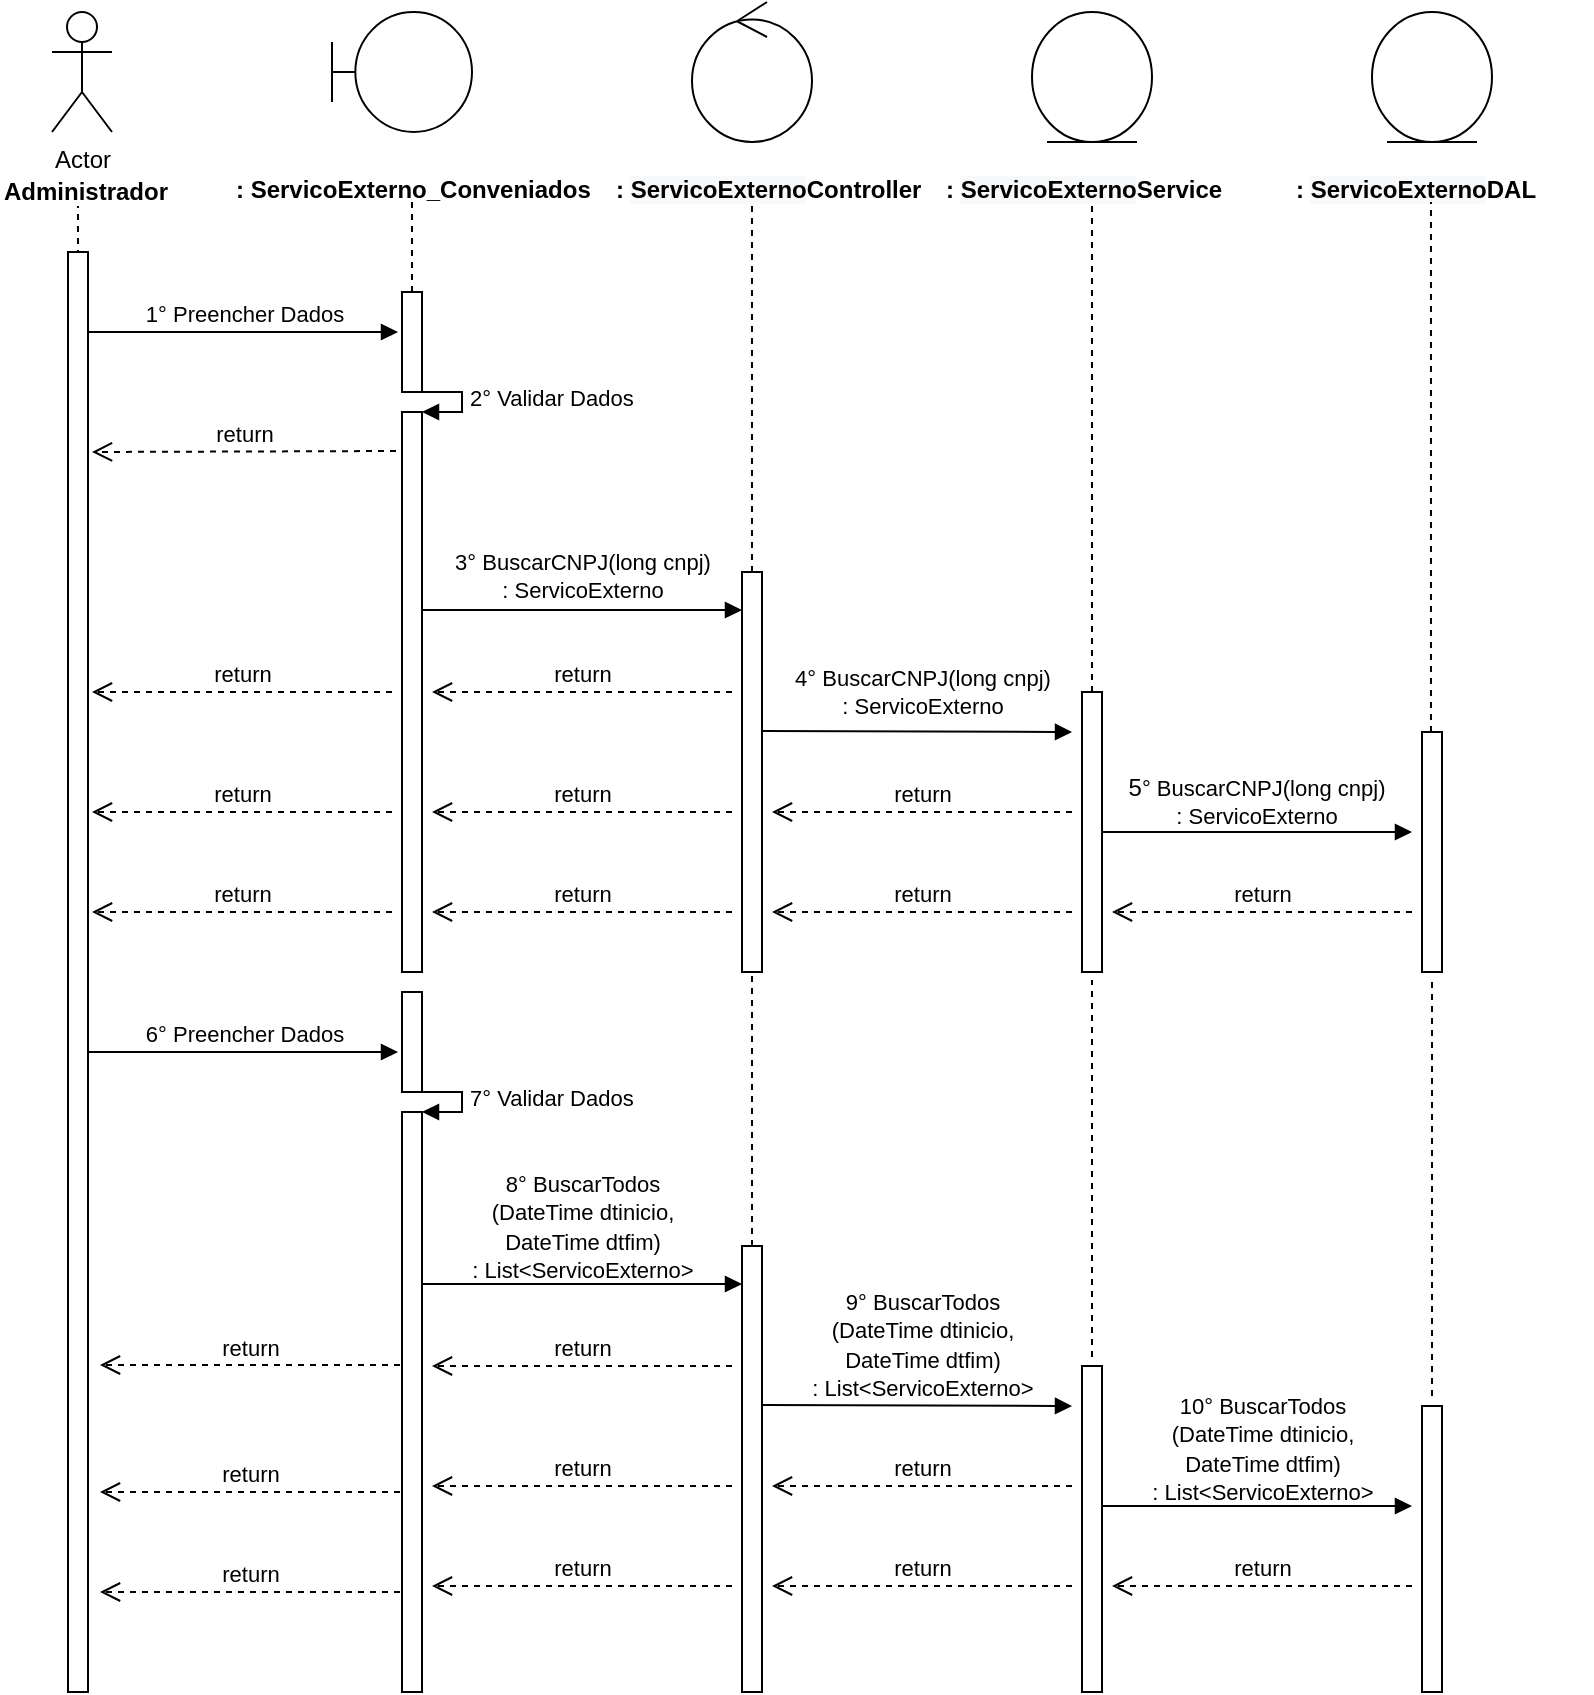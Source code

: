 <mxfile type="device" version="12.2.9" pages="1"><diagram id="5PIvMLJFDgbBGWH3Ssnq" name="Page-1"><mxGraphModel grid="1" shadow="0" math="0" pageHeight="1169" pageWidth="827" pageScale="1" page="1" fold="1" arrows="1" connect="1" tooltips="1" guides="1" gridSize="10" dy="599" dx="1038"><root><mxCell id="0"/><mxCell id="1" parent="0"/><mxCell id="0rl8sCd2smoYntP0GRUY-1" value="Actor" parent="1" vertex="1" style="shape=umlActor;verticalLabelPosition=bottom;labelBackgroundColor=#ffffff;verticalAlign=top;html=1;"><mxGeometry as="geometry" height="60" width="30" y="40" x="120"/></mxCell><mxCell id="0rl8sCd2smoYntP0GRUY-3" value="&lt;b&gt;Administrador&lt;/b&gt;" parent="1" vertex="1" style="text;html=1;resizable=0;points=[];autosize=1;align=left;verticalAlign=top;spacingTop=-4;"><mxGeometry as="geometry" height="20" width="100" y="120" x="94"/></mxCell><mxCell id="0rl8sCd2smoYntP0GRUY-4" value="" parent="1" style="endArrow=none;dashed=1;html=1;entryX=0.511;entryY=1.25;entryDx=0;entryDy=0;entryPerimeter=0;" edge="1"><mxGeometry as="geometry" height="50" width="50" relative="1"><mxPoint as="sourcePoint" y="480" x="133"/><mxPoint as="targetPoint" y="137" x="132.99"/></mxGeometry></mxCell><mxCell id="0rl8sCd2smoYntP0GRUY-8" value="" parent="1" vertex="1" style="shape=umlBoundary;whiteSpace=wrap;html=1;"><mxGeometry as="geometry" height="60" width="70" y="40" x="260"/></mxCell><mxCell id="0rl8sCd2smoYntP0GRUY-11" value="&lt;b style=&quot;color: rgb(0 , 0 , 0) ; font-family: &amp;#34;helvetica&amp;#34; ; font-size: 12px ; font-style: normal ; font-variant: normal ; font-weight: 700 ; letter-spacing: normal ; text-align: left ; text-decoration: none ; text-indent: 0px ; text-transform: none ; white-space: nowrap ; word-spacing: 0px&quot;&gt;: ServicoExterno_Conveniados&lt;/b&gt;" parent="1" vertex="1" style="text;html=1;"><mxGeometry as="geometry" height="30" width="150" y="115" x="210"/></mxCell><mxCell id="0rl8sCd2smoYntP0GRUY-12" source="0rl8sCd2smoYntP0GRUY-24" value="" parent="1" style="endArrow=none;dashed=1;html=1;entryX=0.511;entryY=1.25;entryDx=0;entryDy=0;entryPerimeter=0;" edge="1"><mxGeometry as="geometry" height="50" width="50" relative="1"><mxPoint as="sourcePoint" y="480" x="300"/><mxPoint as="targetPoint" y="135" x="299.99"/></mxGeometry></mxCell><mxCell id="0rl8sCd2smoYntP0GRUY-13" value="" parent="1" vertex="1" style="ellipse;shape=umlControl;whiteSpace=wrap;html=1;"><mxGeometry as="geometry" height="70" width="60" y="35" x="440"/></mxCell><mxCell id="0rl8sCd2smoYntP0GRUY-14" value="&lt;b&gt;: &lt;/b&gt;&lt;span style=&quot;display: inline ; float: none ; background-color: rgb(248 , 249 , 250) ; color: rgb(0 , 0 , 0) ; font-family: &amp;#34;helvetica&amp;#34; ; font-size: 12px ; font-style: normal ; font-variant: normal ; font-weight: 700 ; letter-spacing: normal ; text-align: left ; text-decoration: none ; text-indent: 0px ; text-transform: none ; white-space: nowrap ; word-spacing: 0px&quot;&gt;ServicoExterno&lt;/span&gt;&lt;b&gt;Controller&lt;/b&gt;" parent="1" vertex="1" style="text;html=1;"><mxGeometry as="geometry" height="30" width="150" y="115" x="400"/></mxCell><mxCell id="0rl8sCd2smoYntP0GRUY-15" source="0rl8sCd2smoYntP0GRUY-33" value="" parent="1" style="endArrow=none;dashed=1;html=1;entryX=0.511;entryY=1.25;entryDx=0;entryDy=0;entryPerimeter=0;" edge="1"><mxGeometry as="geometry" height="50" width="50" relative="1"><mxPoint as="sourcePoint" y="480" x="470"/><mxPoint as="targetPoint" y="135" x="469.99"/></mxGeometry></mxCell><mxCell id="0rl8sCd2smoYntP0GRUY-16" value="" parent="1" vertex="1" style="ellipse;shape=umlEntity;whiteSpace=wrap;html=1;"><mxGeometry as="geometry" height="65" width="60" y="40" x="610"/></mxCell><mxCell id="0rl8sCd2smoYntP0GRUY-17" value="&lt;b&gt;: &lt;/b&gt;&lt;span style=&quot;display: inline ; float: none ; background-color: rgb(248 , 249 , 250) ; color: rgb(0 , 0 , 0) ; font-family: &amp;#34;helvetica&amp;#34; ; font-size: 12px ; font-style: normal ; font-variant: normal ; font-weight: 700 ; letter-spacing: normal ; text-align: left ; text-decoration: none ; text-indent: 0px ; text-transform: none ; white-space: nowrap ; word-spacing: 0px&quot;&gt;ServicoExterno&lt;/span&gt;&lt;b&gt;Service&lt;/b&gt;" parent="1" vertex="1" style="text;html=1;"><mxGeometry as="geometry" height="30" width="150" y="115" x="565"/></mxCell><mxCell id="0rl8sCd2smoYntP0GRUY-18" value="" parent="1" vertex="1" style="ellipse;shape=umlEntity;whiteSpace=wrap;html=1;"><mxGeometry as="geometry" height="65" width="60" y="40" x="780"/></mxCell><mxCell id="0rl8sCd2smoYntP0GRUY-19" value="&lt;b&gt;: &lt;/b&gt;&lt;span style=&quot;display: inline ; float: none ; background-color: rgb(248 , 249 , 250) ; color: rgb(0 , 0 , 0) ; font-family: &amp;#34;helvetica&amp;#34; ; font-size: 12px ; font-style: normal ; font-variant: normal ; font-weight: 700 ; letter-spacing: normal ; text-align: left ; text-decoration: none ; text-indent: 0px ; text-transform: none ; white-space: nowrap ; word-spacing: 0px&quot;&gt;ServicoExterno&lt;/span&gt;&lt;b&gt;DAL&lt;/b&gt;" parent="1" vertex="1" style="text;html=1;"><mxGeometry as="geometry" height="30" width="150" y="115" x="740"/></mxCell><mxCell id="0rl8sCd2smoYntP0GRUY-20" source="0rl8sCd2smoYntP0GRUY-40" value="" parent="1" style="endArrow=none;dashed=1;html=1;entryX=0.511;entryY=1.25;entryDx=0;entryDy=0;entryPerimeter=0;" edge="1"><mxGeometry as="geometry" height="50" width="50" relative="1"><mxPoint as="sourcePoint" y="479" x="640"/><mxPoint as="targetPoint" y="134" x="639.99"/></mxGeometry></mxCell><mxCell id="0rl8sCd2smoYntP0GRUY-21" source="0rl8sCd2smoYntP0GRUY-45" value="" parent="1" style="endArrow=none;dashed=1;html=1;entryX=0.511;entryY=1.25;entryDx=0;entryDy=0;entryPerimeter=0;" edge="1"><mxGeometry as="geometry" height="50" width="50" relative="1"><mxPoint as="sourcePoint" y="480" x="809.5"/><mxPoint as="targetPoint" y="135" x="809.49"/></mxGeometry></mxCell><mxCell id="0rl8sCd2smoYntP0GRUY-22" source="0rl8sCd2smoYntP0GRUY-37" value="1° Preencher Dados" parent="1" style="html=1;verticalAlign=bottom;endArrow=block;" edge="1"><mxGeometry as="geometry" width="80" relative="1"><mxPoint as="sourcePoint" y="200" x="133"/><mxPoint as="targetPoint" y="200" x="293"/><mxPoint as="offset"/></mxGeometry></mxCell><mxCell id="0rl8sCd2smoYntP0GRUY-24" value="" parent="1" vertex="1" style="html=1;points=[];perimeter=orthogonalPerimeter;"><mxGeometry as="geometry" height="50" width="10" y="180" x="295"/></mxCell><mxCell id="0rl8sCd2smoYntP0GRUY-25" source="0rl8sCd2smoYntP0GRUY-26" value="" parent="1" style="endArrow=none;dashed=1;html=1;entryX=0.511;entryY=1.25;entryDx=0;entryDy=0;entryPerimeter=0;" edge="1" target="0rl8sCd2smoYntP0GRUY-24"><mxGeometry as="geometry" height="50" width="50" relative="1"><mxPoint as="sourcePoint" y="480" x="300"/><mxPoint as="targetPoint" y="135" x="299.99"/></mxGeometry></mxCell><mxCell id="0rl8sCd2smoYntP0GRUY-27" value="2° Validar Dados" parent="1" style="edgeStyle=orthogonalEdgeStyle;html=1;align=left;spacingLeft=2;endArrow=block;rounded=0;entryX=1;entryY=0;" edge="1" target="0rl8sCd2smoYntP0GRUY-26"><mxGeometry as="geometry" relative="1"><mxPoint as="sourcePoint" y="230" x="300"/><Array as="points"><mxPoint y="230" x="325"/></Array></mxGeometry></mxCell><mxCell id="0rl8sCd2smoYntP0GRUY-26" value="" parent="1" vertex="1" style="html=1;points=[];perimeter=orthogonalPerimeter;"><mxGeometry as="geometry" height="280" width="10" y="240" x="295"/></mxCell><mxCell id="0rl8sCd2smoYntP0GRUY-29" value="return" parent="1" style="html=1;verticalAlign=bottom;endArrow=open;dashed=1;endSize=8;" edge="1"><mxGeometry as="geometry" relative="1"><mxPoint as="sourcePoint" y="259.5" x="292"/><mxPoint as="targetPoint" y="260" x="140"/></mxGeometry></mxCell><mxCell id="0rl8sCd2smoYntP0GRUY-30" value="" parent="1" style="html=1;verticalAlign=bottom;endArrow=block;" edge="1"><mxGeometry as="geometry" width="80" relative="1"><mxPoint as="sourcePoint" y="339" x="305"/><mxPoint as="targetPoint" y="339" x="465"/></mxGeometry></mxCell><mxCell id="0rl8sCd2smoYntP0GRUY-31" value="&lt;div&gt;&lt;/div&gt;&lt;span style=&quot;font-size: 11px ; background-color: rgb(255 , 255 , 255)&quot;&gt;3°&amp;nbsp;BuscarCNPJ(long cnpj)&lt;br&gt;: ServicoExterno&lt;/span&gt;" parent="1" vertex="1" style="text;html=1;resizable=0;points=[];autosize=1;align=center;verticalAlign=top;spacingTop=-4;"><mxGeometry as="geometry" height="30" width="140" y="305" x="315"/></mxCell><mxCell id="0rl8sCd2smoYntP0GRUY-33" value="" parent="1" vertex="1" style="html=1;points=[];perimeter=orthogonalPerimeter;"><mxGeometry as="geometry" height="200" width="10" y="320" x="465"/></mxCell><mxCell id="0rl8sCd2smoYntP0GRUY-35" value="return" parent="1" style="html=1;verticalAlign=bottom;endArrow=open;dashed=1;endSize=8;" edge="1"><mxGeometry as="geometry" relative="1"><mxPoint as="sourcePoint" y="380" x="460"/><mxPoint as="targetPoint" y="380" x="310"/></mxGeometry></mxCell><mxCell id="0rl8sCd2smoYntP0GRUY-36" value="return" parent="1" style="html=1;verticalAlign=bottom;endArrow=open;dashed=1;endSize=8;" edge="1"><mxGeometry as="geometry" relative="1"><mxPoint as="sourcePoint" y="380" x="290"/><mxPoint as="targetPoint" y="380" x="140"/></mxGeometry></mxCell><mxCell id="0rl8sCd2smoYntP0GRUY-37" value="" parent="1" vertex="1" style="html=1;points=[];perimeter=orthogonalPerimeter;"><mxGeometry as="geometry" height="720" width="10" y="160" x="128"/></mxCell><mxCell id="0rl8sCd2smoYntP0GRUY-39" value="" parent="1" style="html=1;verticalAlign=bottom;endArrow=block;" edge="1"><mxGeometry as="geometry" width="80" relative="1"><mxPoint as="sourcePoint" y="399.5" x="475"/><mxPoint as="targetPoint" y="400" x="630"/></mxGeometry></mxCell><mxCell id="0rl8sCd2smoYntP0GRUY-40" value="" parent="1" vertex="1" style="html=1;points=[];perimeter=orthogonalPerimeter;"><mxGeometry as="geometry" height="140" width="10" y="380" x="635"/></mxCell><mxCell id="0rl8sCd2smoYntP0GRUY-42" value="return" parent="1" style="html=1;verticalAlign=bottom;endArrow=open;dashed=1;endSize=8;" edge="1"><mxGeometry as="geometry" relative="1"><mxPoint as="sourcePoint" y="440" x="630"/><mxPoint as="targetPoint" y="440" x="480"/></mxGeometry></mxCell><mxCell id="0rl8sCd2smoYntP0GRUY-43" value="return" parent="1" style="html=1;verticalAlign=bottom;endArrow=open;dashed=1;endSize=8;" edge="1"><mxGeometry as="geometry" relative="1"><mxPoint as="sourcePoint" y="440" x="460"/><mxPoint as="targetPoint" y="440" x="310"/></mxGeometry></mxCell><mxCell id="0rl8sCd2smoYntP0GRUY-44" value="return" parent="1" style="html=1;verticalAlign=bottom;endArrow=open;dashed=1;endSize=8;" edge="1"><mxGeometry as="geometry" relative="1"><mxPoint as="sourcePoint" y="440" x="290"/><mxPoint as="targetPoint" y="440" x="140"/></mxGeometry></mxCell><mxCell id="0rl8sCd2smoYntP0GRUY-45" value="" parent="1" vertex="1" style="html=1;points=[];perimeter=orthogonalPerimeter;"><mxGeometry as="geometry" height="120" width="10" y="400" x="805"/></mxCell><mxCell id="0rl8sCd2smoYntP0GRUY-48" value="&lt;span style=&quot;color: rgba(0 , 0 , 0 , 0) ; font-family: monospace ; font-size: 0px&quot;&gt;%3CmxGraphModel%3E%3Croot%3E%3CmxCell%20id%3D%220%22%2F%3E%3CmxCell%20id%3D%221%22%20parent%3D%220%22%2F%3E%3CmxCell%20id%3D%222%22%20value%3D%22%26lt%3Bdiv%26gt%3B%26lt%3B%2Fdiv%26gt%3B%26lt%3Bspan%20style%3D%26quot%3Bfont-size%3A%2011px%20%3B%20background-color%3A%20rgb(255%20%2C%20255%20%2C%20255)%26quot%3B%26gt%3B3%C2%B0%26amp%3Bnbsp%3B%26lt%3B%2Fspan%26gt%3B%26lt%3Bspan%20style%3D%26quot%3Bfont-size%3A%2011px%26quot%3B%26gt%3BBuscarCPF(string%20cpf)%26lt%3Bbr%26gt%3B%26lt%3B%2Fspan%26gt%3B%3A%20Cliente%22%20style%3D%22text%3Bhtml%3D1%3Bresizable%3D0%3Bpoints%3D%5B%5D%3Bautosize%3D1%3Balign%3Dcenter%3BverticalAlign%3Dtop%3BspacingTop%3D-4%3B%22%20vertex%3D%221%22%20parent%3D%221%22%3E%3CmxGeometry%20x%3D%22315%22%20y%3D%22305%22%20width%3D%22140%22%20height%3D%2230%22%20as%3D%22geometry%22%2F%3E%3C%2FmxCell%3E%3C%2Froot%3E%3C%2FmxGraphModel%3E&lt;/span&gt;" parent="1" vertex="1" style="text;html=1;resizable=0;points=[];autosize=1;align=center;verticalAlign=top;spacingTop=-4;"><mxGeometry as="geometry" height="20" width="20" y="378" x="712"/></mxCell><mxCell id="0rl8sCd2smoYntP0GRUY-49" value="" parent="1" style="html=1;verticalAlign=bottom;endArrow=block;" edge="1"><mxGeometry as="geometry" width="80" relative="1"><mxPoint as="sourcePoint" y="450" x="645"/><mxPoint as="targetPoint" y="450" x="800"/></mxGeometry></mxCell><mxCell id="0rl8sCd2smoYntP0GRUY-50" value="return" parent="1" style="html=1;verticalAlign=bottom;endArrow=open;dashed=1;endSize=8;" edge="1"><mxGeometry as="geometry" relative="1"><mxPoint as="sourcePoint" y="490" x="800"/><mxPoint as="targetPoint" y="490" x="650"/></mxGeometry></mxCell><mxCell id="0rl8sCd2smoYntP0GRUY-51" value="return" parent="1" style="html=1;verticalAlign=bottom;endArrow=open;dashed=1;endSize=8;" edge="1"><mxGeometry as="geometry" relative="1"><mxPoint as="sourcePoint" y="490" x="630"/><mxPoint as="targetPoint" y="490" x="480"/></mxGeometry></mxCell><mxCell id="0rl8sCd2smoYntP0GRUY-52" value="return" parent="1" style="html=1;verticalAlign=bottom;endArrow=open;dashed=1;endSize=8;" edge="1"><mxGeometry as="geometry" relative="1"><mxPoint as="sourcePoint" y="490" x="460"/><mxPoint as="targetPoint" y="490" x="310"/></mxGeometry></mxCell><mxCell id="0rl8sCd2smoYntP0GRUY-53" value="return" parent="1" style="html=1;verticalAlign=bottom;endArrow=open;dashed=1;endSize=8;" edge="1"><mxGeometry as="geometry" relative="1"><mxPoint as="sourcePoint" y="490" x="290"/><mxPoint as="targetPoint" y="490" x="140"/></mxGeometry></mxCell><mxCell id="S4kyUhtrnIoQauVXg2KH-1" value="6° Preencher Dados" parent="1" style="html=1;verticalAlign=bottom;endArrow=block;" edge="1"><mxGeometry as="geometry" width="80" relative="1"><mxPoint as="sourcePoint" y="560" x="138"/><mxPoint as="targetPoint" y="560" x="293"/><mxPoint as="offset"/></mxGeometry></mxCell><mxCell id="S4kyUhtrnIoQauVXg2KH-3" value="" parent="1" vertex="1" style="html=1;points=[];perimeter=orthogonalPerimeter;"><mxGeometry as="geometry" height="50" width="10" y="530" x="295"/></mxCell><mxCell id="S4kyUhtrnIoQauVXg2KH-4" value="7° Validar Dados" parent="1" style="edgeStyle=orthogonalEdgeStyle;html=1;align=left;spacingLeft=2;endArrow=block;rounded=0;entryX=1;entryY=0;" edge="1"><mxGeometry as="geometry" relative="1"><mxPoint as="sourcePoint" y="580" x="300"/><Array as="points"><mxPoint y="580" x="325"/></Array><mxPoint as="targetPoint" y="590" x="305"/></mxGeometry></mxCell><mxCell id="S4kyUhtrnIoQauVXg2KH-5" value="" parent="1" vertex="1" style="html=1;points=[];perimeter=orthogonalPerimeter;"><mxGeometry as="geometry" height="290" width="10" y="590" x="295"/></mxCell><mxCell id="S4kyUhtrnIoQauVXg2KH-6" value="&lt;span style=&quot;font-size: 11px ; background-color: rgb(255 , 255 , 255)&quot;&gt;8°&amp;nbsp;&lt;/span&gt;&lt;span style=&quot;font-size: 11px&quot;&gt;BuscarTodos&lt;br&gt;(DateTime dtinicio, &lt;br&gt;DateTime dtfim)&lt;br&gt;: List&amp;lt;ServicoExterno&amp;gt;&lt;br&gt;&lt;/span&gt;&lt;div&gt;&lt;/div&gt;" parent="1" vertex="1" style="text;html=1;resizable=0;points=[];autosize=1;align=center;verticalAlign=top;spacingTop=-4;"><mxGeometry as="geometry" height="60" width="130" y="616" x="320"/></mxCell><mxCell id="S4kyUhtrnIoQauVXg2KH-21" value="" parent="1" style="html=1;verticalAlign=bottom;endArrow=block;" edge="1"><mxGeometry as="geometry" width="80" relative="1"><mxPoint as="sourcePoint" y="676" x="305"/><mxPoint as="targetPoint" y="676" x="465"/></mxGeometry></mxCell><mxCell id="S4kyUhtrnIoQauVXg2KH-22" value="" parent="1" vertex="1" style="html=1;points=[];perimeter=orthogonalPerimeter;"><mxGeometry as="geometry" height="223" width="10" y="657" x="465"/></mxCell><mxCell id="S4kyUhtrnIoQauVXg2KH-23" value="return" parent="1" style="html=1;verticalAlign=bottom;endArrow=open;dashed=1;endSize=8;" edge="1"><mxGeometry as="geometry" relative="1"><mxPoint as="sourcePoint" y="717" x="460"/><mxPoint as="targetPoint" y="717" x="310"/></mxGeometry></mxCell><mxCell id="S4kyUhtrnIoQauVXg2KH-25" value="" parent="1" style="html=1;verticalAlign=bottom;endArrow=block;" edge="1"><mxGeometry as="geometry" width="80" relative="1"><mxPoint as="sourcePoint" y="736.5" x="475"/><mxPoint as="targetPoint" y="737" x="630"/></mxGeometry></mxCell><mxCell id="S4kyUhtrnIoQauVXg2KH-26" value="" parent="1" vertex="1" style="html=1;points=[];perimeter=orthogonalPerimeter;"><mxGeometry as="geometry" height="163" width="10" y="717" x="635"/></mxCell><mxCell id="S4kyUhtrnIoQauVXg2KH-27" value="return" parent="1" style="html=1;verticalAlign=bottom;endArrow=open;dashed=1;endSize=8;" edge="1"><mxGeometry as="geometry" relative="1"><mxPoint as="sourcePoint" y="777" x="630"/><mxPoint as="targetPoint" y="777" x="480"/></mxGeometry></mxCell><mxCell id="S4kyUhtrnIoQauVXg2KH-28" value="return" parent="1" style="html=1;verticalAlign=bottom;endArrow=open;dashed=1;endSize=8;" edge="1"><mxGeometry as="geometry" relative="1"><mxPoint as="sourcePoint" y="777" x="460"/><mxPoint as="targetPoint" y="777" x="310"/></mxGeometry></mxCell><mxCell id="S4kyUhtrnIoQauVXg2KH-29" value="" parent="1" vertex="1" style="html=1;points=[];perimeter=orthogonalPerimeter;"><mxGeometry as="geometry" height="143" width="10" y="737" x="805"/></mxCell><mxCell id="S4kyUhtrnIoQauVXg2KH-31" value="" parent="1" style="html=1;verticalAlign=bottom;endArrow=block;" edge="1"><mxGeometry as="geometry" width="80" relative="1"><mxPoint as="sourcePoint" y="787" x="645"/><mxPoint as="targetPoint" y="787" x="800"/></mxGeometry></mxCell><mxCell id="S4kyUhtrnIoQauVXg2KH-32" value="return" parent="1" style="html=1;verticalAlign=bottom;endArrow=open;dashed=1;endSize=8;" edge="1"><mxGeometry as="geometry" relative="1"><mxPoint as="sourcePoint" y="827" x="800"/><mxPoint as="targetPoint" y="827" x="650"/></mxGeometry></mxCell><mxCell id="S4kyUhtrnIoQauVXg2KH-33" value="return" parent="1" style="html=1;verticalAlign=bottom;endArrow=open;dashed=1;endSize=8;" edge="1"><mxGeometry as="geometry" relative="1"><mxPoint as="sourcePoint" y="827" x="630"/><mxPoint as="targetPoint" y="827" x="480"/></mxGeometry></mxCell><mxCell id="S4kyUhtrnIoQauVXg2KH-34" value="return" parent="1" style="html=1;verticalAlign=bottom;endArrow=open;dashed=1;endSize=8;" edge="1"><mxGeometry as="geometry" relative="1"><mxPoint as="sourcePoint" y="827" x="460"/><mxPoint as="targetPoint" y="827" x="310"/></mxGeometry></mxCell><mxCell id="S4kyUhtrnIoQauVXg2KH-38" value="return" parent="1" style="html=1;verticalAlign=bottom;endArrow=open;dashed=1;endSize=8;" edge="1"><mxGeometry as="geometry" relative="1"><mxPoint as="sourcePoint" y="716.5" x="294"/><mxPoint as="targetPoint" y="716.5" x="144"/></mxGeometry></mxCell><mxCell id="S4kyUhtrnIoQauVXg2KH-39" value="return" parent="1" style="html=1;verticalAlign=bottom;endArrow=open;dashed=1;endSize=8;" edge="1"><mxGeometry as="geometry" relative="1"><mxPoint as="sourcePoint" y="780" x="294"/><mxPoint as="targetPoint" y="780" x="144"/></mxGeometry></mxCell><mxCell id="S4kyUhtrnIoQauVXg2KH-40" value="return" parent="1" style="html=1;verticalAlign=bottom;endArrow=open;dashed=1;endSize=8;" edge="1"><mxGeometry as="geometry" relative="1"><mxPoint as="sourcePoint" y="830" x="294"/><mxPoint as="targetPoint" y="830" x="144"/></mxGeometry></mxCell><mxCell id="S4kyUhtrnIoQauVXg2KH-41" source="S4kyUhtrnIoQauVXg2KH-22" value="" parent="1" style="endArrow=none;dashed=1;html=1;" edge="1"><mxGeometry as="geometry" height="50" width="50" relative="1"><mxPoint as="sourcePoint" y="600" x="470"/><mxPoint as="targetPoint" y="520" x="470"/></mxGeometry></mxCell><mxCell id="S4kyUhtrnIoQauVXg2KH-42" value="" parent="1" style="endArrow=none;dashed=1;html=1;" edge="1"><mxGeometry as="geometry" height="50" width="50" relative="1"><mxPoint as="sourcePoint" y="712.5" x="640"/><mxPoint as="targetPoint" y="524" x="640"/></mxGeometry></mxCell><mxCell id="S4kyUhtrnIoQauVXg2KH-43" value="" parent="1" style="endArrow=none;dashed=1;html=1;" edge="1"><mxGeometry as="geometry" height="50" width="50" relative="1"><mxPoint as="sourcePoint" y="732" x="810"/><mxPoint as="targetPoint" y="523.5" x="810"/></mxGeometry></mxCell><mxCell id="hW2WjeyCSVFAq0tHhkj9-2" value="&lt;div&gt;&lt;/div&gt;&lt;span style=&quot;font-size: 11px ; background-color: rgb(255 , 255 , 255)&quot;&gt;4°&lt;span style=&quot;background-color: rgb(255 , 255 , 255) ; color: rgb(0 , 0 , 0) ; font-family: &amp;#34;helvetica&amp;#34; ; font-size: 11px ; font-style: normal ; font-variant: normal ; font-weight: 400 ; letter-spacing: normal ; text-align: center ; text-decoration: none ; text-indent: 0px ; text-transform: none ; white-space: nowrap ; word-spacing: 0px&quot;&gt; BuscarCNPJ(long cnpj)&lt;br&gt;&lt;/span&gt;&lt;span style=&quot;background-color: rgb(255 , 255 , 255) ; color: rgb(0 , 0 , 0) ; font-family: &amp;#34;helvetica&amp;#34; ; font-size: 11px ; font-style: normal ; font-variant: normal ; font-weight: 400 ; letter-spacing: normal ; text-align: center ; text-decoration: none ; text-indent: 0px ; text-transform: none ; white-space: nowrap ; word-spacing: 0px&quot;&gt;: ServicoExterno&lt;/span&gt;&lt;/span&gt;" parent="1" vertex="1" style="text;html=1;resizable=0;points=[];autosize=1;align=center;verticalAlign=top;spacingTop=-4;"><mxGeometry as="geometry" height="30" width="140" y="363" x="485"/></mxCell><mxCell id="hW2WjeyCSVFAq0tHhkj9-4" value="&lt;span style=&quot;font-size: 11px ; background-color: rgb(255 , 255 , 255)&quot;&gt;9°&amp;nbsp;&lt;/span&gt;&lt;span style=&quot;font-size: 11px&quot;&gt;BuscarTodos&lt;br&gt;(DateTime dtinicio, &lt;br&gt;DateTime dtfim)&lt;br&gt;: List&amp;lt;ServicoExterno&amp;gt;&lt;br&gt;&lt;/span&gt;&lt;div&gt;&lt;/div&gt;" parent="1" vertex="1" style="text;html=1;resizable=0;points=[];autosize=1;align=center;verticalAlign=top;spacingTop=-4;"><mxGeometry as="geometry" height="60" width="130" y="675" x="490"/></mxCell><mxCell id="hW2WjeyCSVFAq0tHhkj9-7" value="&lt;span style=&quot;font-size: 11px ; background-color: rgb(255 , 255 , 255)&quot;&gt;10°&amp;nbsp;&lt;/span&gt;&lt;span style=&quot;font-size: 11px&quot;&gt;BuscarTodos&lt;br&gt;(DateTime dtinicio, &lt;br&gt;DateTime dtfim)&lt;br&gt;: List&amp;lt;ServicoExterno&amp;gt;&lt;br&gt;&lt;/span&gt;&lt;div&gt;&lt;/div&gt;" parent="1" vertex="1" style="text;html=1;resizable=0;points=[];autosize=1;align=center;verticalAlign=top;spacingTop=-4;"><mxGeometry as="geometry" height="60" width="130" y="727" x="660"/></mxCell><mxCell id="GJZwB-CEIYJRfDGaXgXb-1" value="&lt;div&gt;&lt;/div&gt;5&lt;span style=&quot;font-size: 11px ; background-color: rgb(255 , 255 , 255)&quot;&gt;°&lt;span style=&quot;background-color: rgb(255 , 255 , 255) ; color: rgb(0 , 0 , 0) ; font-family: &amp;#34;helvetica&amp;#34; ; font-size: 11px ; font-style: normal ; font-variant: normal ; font-weight: 400 ; letter-spacing: normal ; text-align: center ; text-decoration: none ; text-indent: 0px ; text-transform: none ; white-space: nowrap ; word-spacing: 0px&quot;&gt; BuscarCNPJ(long cnpj)&lt;br&gt;&lt;/span&gt;&lt;span style=&quot;background-color: rgb(255 , 255 , 255) ; color: rgb(0 , 0 , 0) ; font-family: &amp;#34;helvetica&amp;#34; ; font-size: 11px ; font-style: normal ; font-variant: normal ; font-weight: 400 ; letter-spacing: normal ; text-align: center ; text-decoration: none ; text-indent: 0px ; text-transform: none ; white-space: nowrap ; word-spacing: 0px&quot;&gt;: ServicoExterno&lt;/span&gt;&lt;/span&gt;" parent="1" vertex="1" style="text;html=1;resizable=0;points=[];autosize=1;align=center;verticalAlign=top;spacingTop=-4;"><mxGeometry as="geometry" height="30" width="140" y="418" x="652"/></mxCell></root></mxGraphModel></diagram></mxfile>